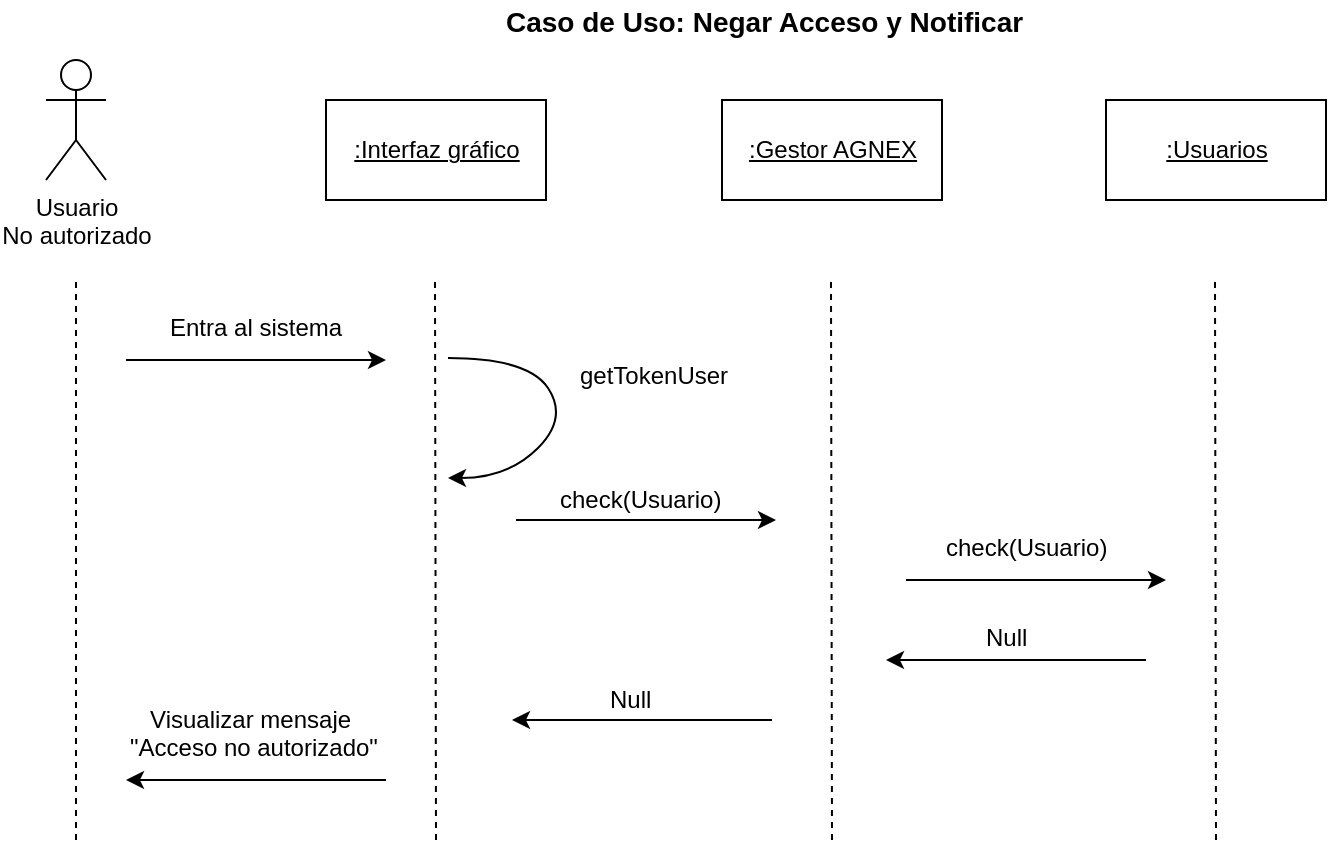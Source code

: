 <mxfile version="10.6.8" type="device"><diagram id="c40HS-cVUbmc49guCbRK" name="Page-1"><mxGraphModel dx="994" dy="708" grid="1" gridSize="10" guides="1" tooltips="1" connect="1" arrows="1" fold="1" page="1" pageScale="1" pageWidth="827" pageHeight="1169" math="0" shadow="0"><root><mxCell id="0"/><mxCell id="1" parent="0"/><mxCell id="ws816-3WrqgWGX72CPYI-1" value="Usuario&lt;br&gt;No autorizado&lt;br&gt;" style="shape=umlActor;verticalLabelPosition=bottom;labelBackgroundColor=#ffffff;verticalAlign=top;html=1;outlineConnect=0;" vertex="1" parent="1"><mxGeometry x="50" y="50" width="30" height="60" as="geometry"/></mxCell><mxCell id="ws816-3WrqgWGX72CPYI-2" value="" style="endArrow=none;dashed=1;html=1;" edge="1" parent="1"><mxGeometry width="50" height="50" relative="1" as="geometry"><mxPoint x="65" y="440" as="sourcePoint"/><mxPoint x="65" y="160" as="targetPoint"/></mxGeometry></mxCell><mxCell id="ws816-3WrqgWGX72CPYI-3" value="&lt;u&gt;:Gestor AGNEX&lt;/u&gt;" style="html=1;" vertex="1" parent="1"><mxGeometry x="388" y="70" width="110" height="50" as="geometry"/></mxCell><mxCell id="ws816-3WrqgWGX72CPYI-4" value="&lt;u&gt;:Usuarios&lt;/u&gt;" style="html=1;" vertex="1" parent="1"><mxGeometry x="580" y="70" width="110" height="50" as="geometry"/></mxCell><mxCell id="ws816-3WrqgWGX72CPYI-5" value="" style="endArrow=none;dashed=1;html=1;" edge="1" parent="1"><mxGeometry width="50" height="50" relative="1" as="geometry"><mxPoint x="443" y="440" as="sourcePoint"/><mxPoint x="442.5" y="160" as="targetPoint"/></mxGeometry></mxCell><mxCell id="ws816-3WrqgWGX72CPYI-6" value="" style="endArrow=none;dashed=1;html=1;" edge="1" parent="1"><mxGeometry width="50" height="50" relative="1" as="geometry"><mxPoint x="635" y="440" as="sourcePoint"/><mxPoint x="634.5" y="160" as="targetPoint"/></mxGeometry></mxCell><mxCell id="ws816-3WrqgWGX72CPYI-7" value="&lt;u&gt;:Interfaz gráfico&lt;/u&gt;" style="html=1;" vertex="1" parent="1"><mxGeometry x="190" y="70" width="110" height="50" as="geometry"/></mxCell><mxCell id="ws816-3WrqgWGX72CPYI-8" value="" style="endArrow=none;dashed=1;html=1;" edge="1" parent="1"><mxGeometry width="50" height="50" relative="1" as="geometry"><mxPoint x="245" y="440" as="sourcePoint"/><mxPoint x="244.5" y="160" as="targetPoint"/></mxGeometry></mxCell><mxCell id="ws816-3WrqgWGX72CPYI-9" value="" style="endArrow=classic;html=1;" edge="1" parent="1"><mxGeometry width="50" height="50" relative="1" as="geometry"><mxPoint x="90" y="200" as="sourcePoint"/><mxPoint x="220" y="200" as="targetPoint"/></mxGeometry></mxCell><mxCell id="ws816-3WrqgWGX72CPYI-10" value="" style="endArrow=classic;html=1;" edge="1" parent="1"><mxGeometry width="50" height="50" relative="1" as="geometry"><mxPoint x="285" y="280" as="sourcePoint"/><mxPoint x="415" y="280" as="targetPoint"/></mxGeometry></mxCell><mxCell id="ws816-3WrqgWGX72CPYI-11" value="" style="endArrow=classic;html=1;" edge="1" parent="1"><mxGeometry width="50" height="50" relative="1" as="geometry"><mxPoint x="480" y="310" as="sourcePoint"/><mxPoint x="610" y="310" as="targetPoint"/></mxGeometry></mxCell><mxCell id="ws816-3WrqgWGX72CPYI-12" value="" style="endArrow=classic;html=1;" edge="1" parent="1"><mxGeometry width="50" height="50" relative="1" as="geometry"><mxPoint x="600" y="350" as="sourcePoint"/><mxPoint x="470" y="350" as="targetPoint"/></mxGeometry></mxCell><mxCell id="ws816-3WrqgWGX72CPYI-13" value="" style="endArrow=classic;html=1;" edge="1" parent="1"><mxGeometry width="50" height="50" relative="1" as="geometry"><mxPoint x="413" y="380" as="sourcePoint"/><mxPoint x="283" y="380" as="targetPoint"/></mxGeometry></mxCell><mxCell id="ws816-3WrqgWGX72CPYI-14" value="" style="endArrow=classic;html=1;" edge="1" parent="1"><mxGeometry width="50" height="50" relative="1" as="geometry"><mxPoint x="220" y="410" as="sourcePoint"/><mxPoint x="90" y="410" as="targetPoint"/></mxGeometry></mxCell><mxCell id="ws816-3WrqgWGX72CPYI-15" value="Null" style="text;html=1;resizable=0;points=[];autosize=1;align=left;verticalAlign=top;spacingTop=-4;" vertex="1" parent="1"><mxGeometry x="518" y="329" width="40" height="20" as="geometry"/></mxCell><mxCell id="ws816-3WrqgWGX72CPYI-18" value="Null" style="text;html=1;resizable=0;points=[];autosize=1;align=left;verticalAlign=top;spacingTop=-4;" vertex="1" parent="1"><mxGeometry x="330" y="360" width="40" height="20" as="geometry"/></mxCell><mxCell id="ws816-3WrqgWGX72CPYI-19" value="Entra al sistema" style="text;html=1;resizable=0;points=[];autosize=1;align=left;verticalAlign=top;spacingTop=-4;" vertex="1" parent="1"><mxGeometry x="110" y="174" width="100" height="20" as="geometry"/></mxCell><mxCell id="ws816-3WrqgWGX72CPYI-21" value="&lt;div style=&quot;text-align: center&quot;&gt;&lt;span&gt;Visualizar mensaje&amp;nbsp;&lt;/span&gt;&lt;/div&gt;&lt;div style=&quot;text-align: center&quot;&gt;&lt;span&gt;&quot;Acceso no autorizado&quot;&lt;/span&gt;&lt;/div&gt;" style="text;html=1;resizable=0;points=[];autosize=1;align=left;verticalAlign=top;spacingTop=-4;" vertex="1" parent="1"><mxGeometry x="90" y="370" width="140" height="30" as="geometry"/></mxCell><mxCell id="ws816-3WrqgWGX72CPYI-24" value="" style="curved=1;endArrow=classic;html=1;" edge="1" parent="1"><mxGeometry width="50" height="50" relative="1" as="geometry"><mxPoint x="251" y="199" as="sourcePoint"/><mxPoint x="251" y="259" as="targetPoint"/><Array as="points"><mxPoint x="291" y="199"/><mxPoint x="311" y="229"/><mxPoint x="281" y="259"/></Array></mxGeometry></mxCell><mxCell id="ws816-3WrqgWGX72CPYI-25" value="getTokenUser" style="text;html=1;resizable=0;points=[];autosize=1;align=left;verticalAlign=top;spacingTop=-4;" vertex="1" parent="1"><mxGeometry x="315" y="198" width="90" height="20" as="geometry"/></mxCell><mxCell id="ws816-3WrqgWGX72CPYI-27" value="check(Usuario)" style="text;html=1;resizable=0;points=[];autosize=1;align=left;verticalAlign=top;spacingTop=-4;" vertex="1" parent="1"><mxGeometry x="305" y="260" width="100" height="20" as="geometry"/></mxCell><mxCell id="ws816-3WrqgWGX72CPYI-28" value="check(Usuario)" style="text;html=1;resizable=0;points=[];autosize=1;align=left;verticalAlign=top;spacingTop=-4;" vertex="1" parent="1"><mxGeometry x="498" y="284" width="100" height="20" as="geometry"/></mxCell><mxCell id="ws816-3WrqgWGX72CPYI-30" value="&lt;font style=&quot;font-size: 14px&quot;&gt;&lt;b&gt;Caso de Uso: Negar Acceso y Notificar&lt;/b&gt;&lt;/font&gt;" style="text;html=1;resizable=0;points=[];autosize=1;align=left;verticalAlign=top;spacingTop=-4;" vertex="1" parent="1"><mxGeometry x="278" y="20" width="270" height="20" as="geometry"/></mxCell></root></mxGraphModel></diagram></mxfile>